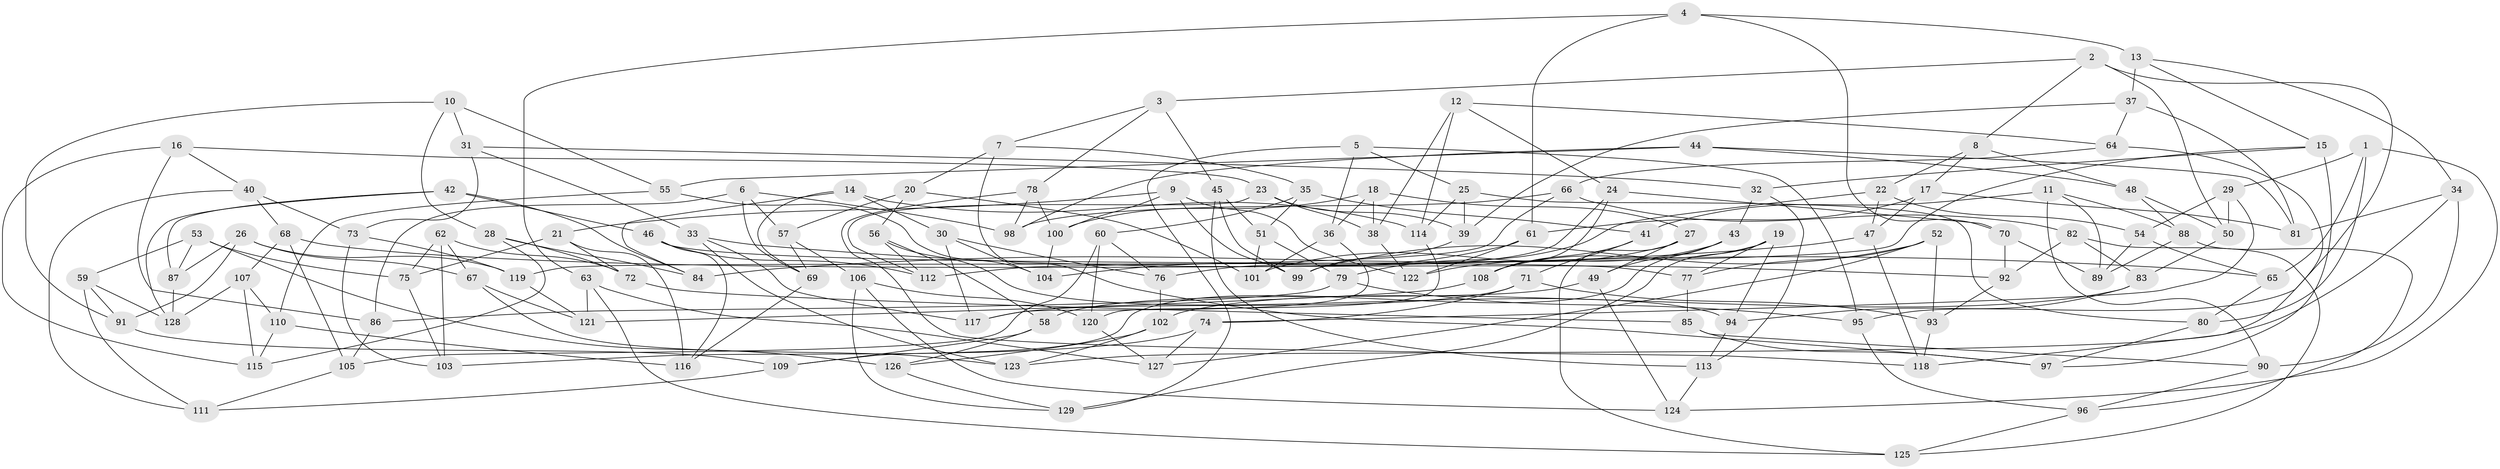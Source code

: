 // Generated by graph-tools (version 1.1) at 2025/37/03/09/25 02:37:47]
// undirected, 129 vertices, 258 edges
graph export_dot {
graph [start="1"]
  node [color=gray90,style=filled];
  1;
  2;
  3;
  4;
  5;
  6;
  7;
  8;
  9;
  10;
  11;
  12;
  13;
  14;
  15;
  16;
  17;
  18;
  19;
  20;
  21;
  22;
  23;
  24;
  25;
  26;
  27;
  28;
  29;
  30;
  31;
  32;
  33;
  34;
  35;
  36;
  37;
  38;
  39;
  40;
  41;
  42;
  43;
  44;
  45;
  46;
  47;
  48;
  49;
  50;
  51;
  52;
  53;
  54;
  55;
  56;
  57;
  58;
  59;
  60;
  61;
  62;
  63;
  64;
  65;
  66;
  67;
  68;
  69;
  70;
  71;
  72;
  73;
  74;
  75;
  76;
  77;
  78;
  79;
  80;
  81;
  82;
  83;
  84;
  85;
  86;
  87;
  88;
  89;
  90;
  91;
  92;
  93;
  94;
  95;
  96;
  97;
  98;
  99;
  100;
  101;
  102;
  103;
  104;
  105;
  106;
  107;
  108;
  109;
  110;
  111;
  112;
  113;
  114;
  115;
  116;
  117;
  118;
  119;
  120;
  121;
  122;
  123;
  124;
  125;
  126;
  127;
  128;
  129;
  1 -- 29;
  1 -- 80;
  1 -- 124;
  1 -- 65;
  2 -- 8;
  2 -- 3;
  2 -- 95;
  2 -- 50;
  3 -- 7;
  3 -- 45;
  3 -- 78;
  4 -- 61;
  4 -- 13;
  4 -- 70;
  4 -- 63;
  5 -- 129;
  5 -- 95;
  5 -- 25;
  5 -- 36;
  6 -- 69;
  6 -- 57;
  6 -- 86;
  6 -- 98;
  7 -- 20;
  7 -- 97;
  7 -- 35;
  8 -- 48;
  8 -- 22;
  8 -- 17;
  9 -- 122;
  9 -- 100;
  9 -- 99;
  9 -- 21;
  10 -- 55;
  10 -- 91;
  10 -- 28;
  10 -- 31;
  11 -- 88;
  11 -- 89;
  11 -- 90;
  11 -- 41;
  12 -- 114;
  12 -- 64;
  12 -- 38;
  12 -- 24;
  13 -- 37;
  13 -- 15;
  13 -- 34;
  14 -- 84;
  14 -- 69;
  14 -- 114;
  14 -- 30;
  15 -- 32;
  15 -- 97;
  15 -- 119;
  16 -- 40;
  16 -- 23;
  16 -- 115;
  16 -- 86;
  17 -- 47;
  17 -- 81;
  17 -- 61;
  18 -- 100;
  18 -- 36;
  18 -- 38;
  18 -- 27;
  19 -- 94;
  19 -- 108;
  19 -- 129;
  19 -- 77;
  20 -- 57;
  20 -- 56;
  20 -- 101;
  21 -- 75;
  21 -- 116;
  21 -- 72;
  22 -- 79;
  22 -- 54;
  22 -- 47;
  23 -- 112;
  23 -- 39;
  23 -- 38;
  24 -- 70;
  24 -- 108;
  24 -- 76;
  25 -- 80;
  25 -- 114;
  25 -- 39;
  26 -- 91;
  26 -- 119;
  26 -- 87;
  26 -- 67;
  27 -- 125;
  27 -- 49;
  27 -- 101;
  28 -- 72;
  28 -- 115;
  28 -- 84;
  29 -- 50;
  29 -- 74;
  29 -- 54;
  30 -- 104;
  30 -- 76;
  30 -- 117;
  31 -- 33;
  31 -- 73;
  31 -- 32;
  32 -- 43;
  32 -- 113;
  33 -- 117;
  33 -- 123;
  33 -- 65;
  34 -- 81;
  34 -- 90;
  34 -- 123;
  35 -- 51;
  35 -- 60;
  35 -- 41;
  36 -- 117;
  36 -- 101;
  37 -- 39;
  37 -- 64;
  37 -- 81;
  38 -- 122;
  39 -- 99;
  40 -- 73;
  40 -- 111;
  40 -- 68;
  41 -- 108;
  41 -- 71;
  42 -- 128;
  42 -- 84;
  42 -- 87;
  42 -- 46;
  43 -- 109;
  43 -- 49;
  43 -- 122;
  44 -- 48;
  44 -- 55;
  44 -- 81;
  44 -- 98;
  45 -- 99;
  45 -- 51;
  45 -- 113;
  46 -- 112;
  46 -- 77;
  46 -- 116;
  47 -- 118;
  47 -- 84;
  48 -- 50;
  48 -- 88;
  49 -- 58;
  49 -- 124;
  50 -- 83;
  51 -- 101;
  51 -- 79;
  52 -- 99;
  52 -- 127;
  52 -- 77;
  52 -- 93;
  53 -- 59;
  53 -- 126;
  53 -- 87;
  53 -- 75;
  54 -- 65;
  54 -- 89;
  55 -- 110;
  55 -- 104;
  56 -- 58;
  56 -- 94;
  56 -- 112;
  57 -- 69;
  57 -- 106;
  58 -- 109;
  58 -- 126;
  59 -- 91;
  59 -- 111;
  59 -- 128;
  60 -- 120;
  60 -- 76;
  60 -- 105;
  61 -- 104;
  61 -- 122;
  62 -- 67;
  62 -- 75;
  62 -- 103;
  62 -- 72;
  63 -- 121;
  63 -- 125;
  63 -- 127;
  64 -- 118;
  64 -- 66;
  65 -- 80;
  66 -- 82;
  66 -- 112;
  66 -- 98;
  67 -- 123;
  67 -- 121;
  68 -- 92;
  68 -- 107;
  68 -- 105;
  69 -- 116;
  70 -- 89;
  70 -- 92;
  71 -- 93;
  71 -- 117;
  71 -- 74;
  72 -- 85;
  73 -- 103;
  73 -- 119;
  74 -- 103;
  74 -- 127;
  75 -- 103;
  76 -- 102;
  77 -- 85;
  78 -- 98;
  78 -- 100;
  78 -- 118;
  79 -- 95;
  79 -- 86;
  80 -- 97;
  82 -- 92;
  82 -- 83;
  82 -- 125;
  83 -- 94;
  83 -- 102;
  85 -- 97;
  85 -- 90;
  86 -- 105;
  87 -- 128;
  88 -- 89;
  88 -- 96;
  90 -- 96;
  91 -- 109;
  92 -- 93;
  93 -- 118;
  94 -- 113;
  95 -- 96;
  96 -- 125;
  100 -- 104;
  102 -- 123;
  102 -- 126;
  105 -- 111;
  106 -- 120;
  106 -- 124;
  106 -- 129;
  107 -- 115;
  107 -- 128;
  107 -- 110;
  108 -- 121;
  109 -- 111;
  110 -- 115;
  110 -- 116;
  113 -- 124;
  114 -- 120;
  119 -- 121;
  120 -- 127;
  126 -- 129;
}
